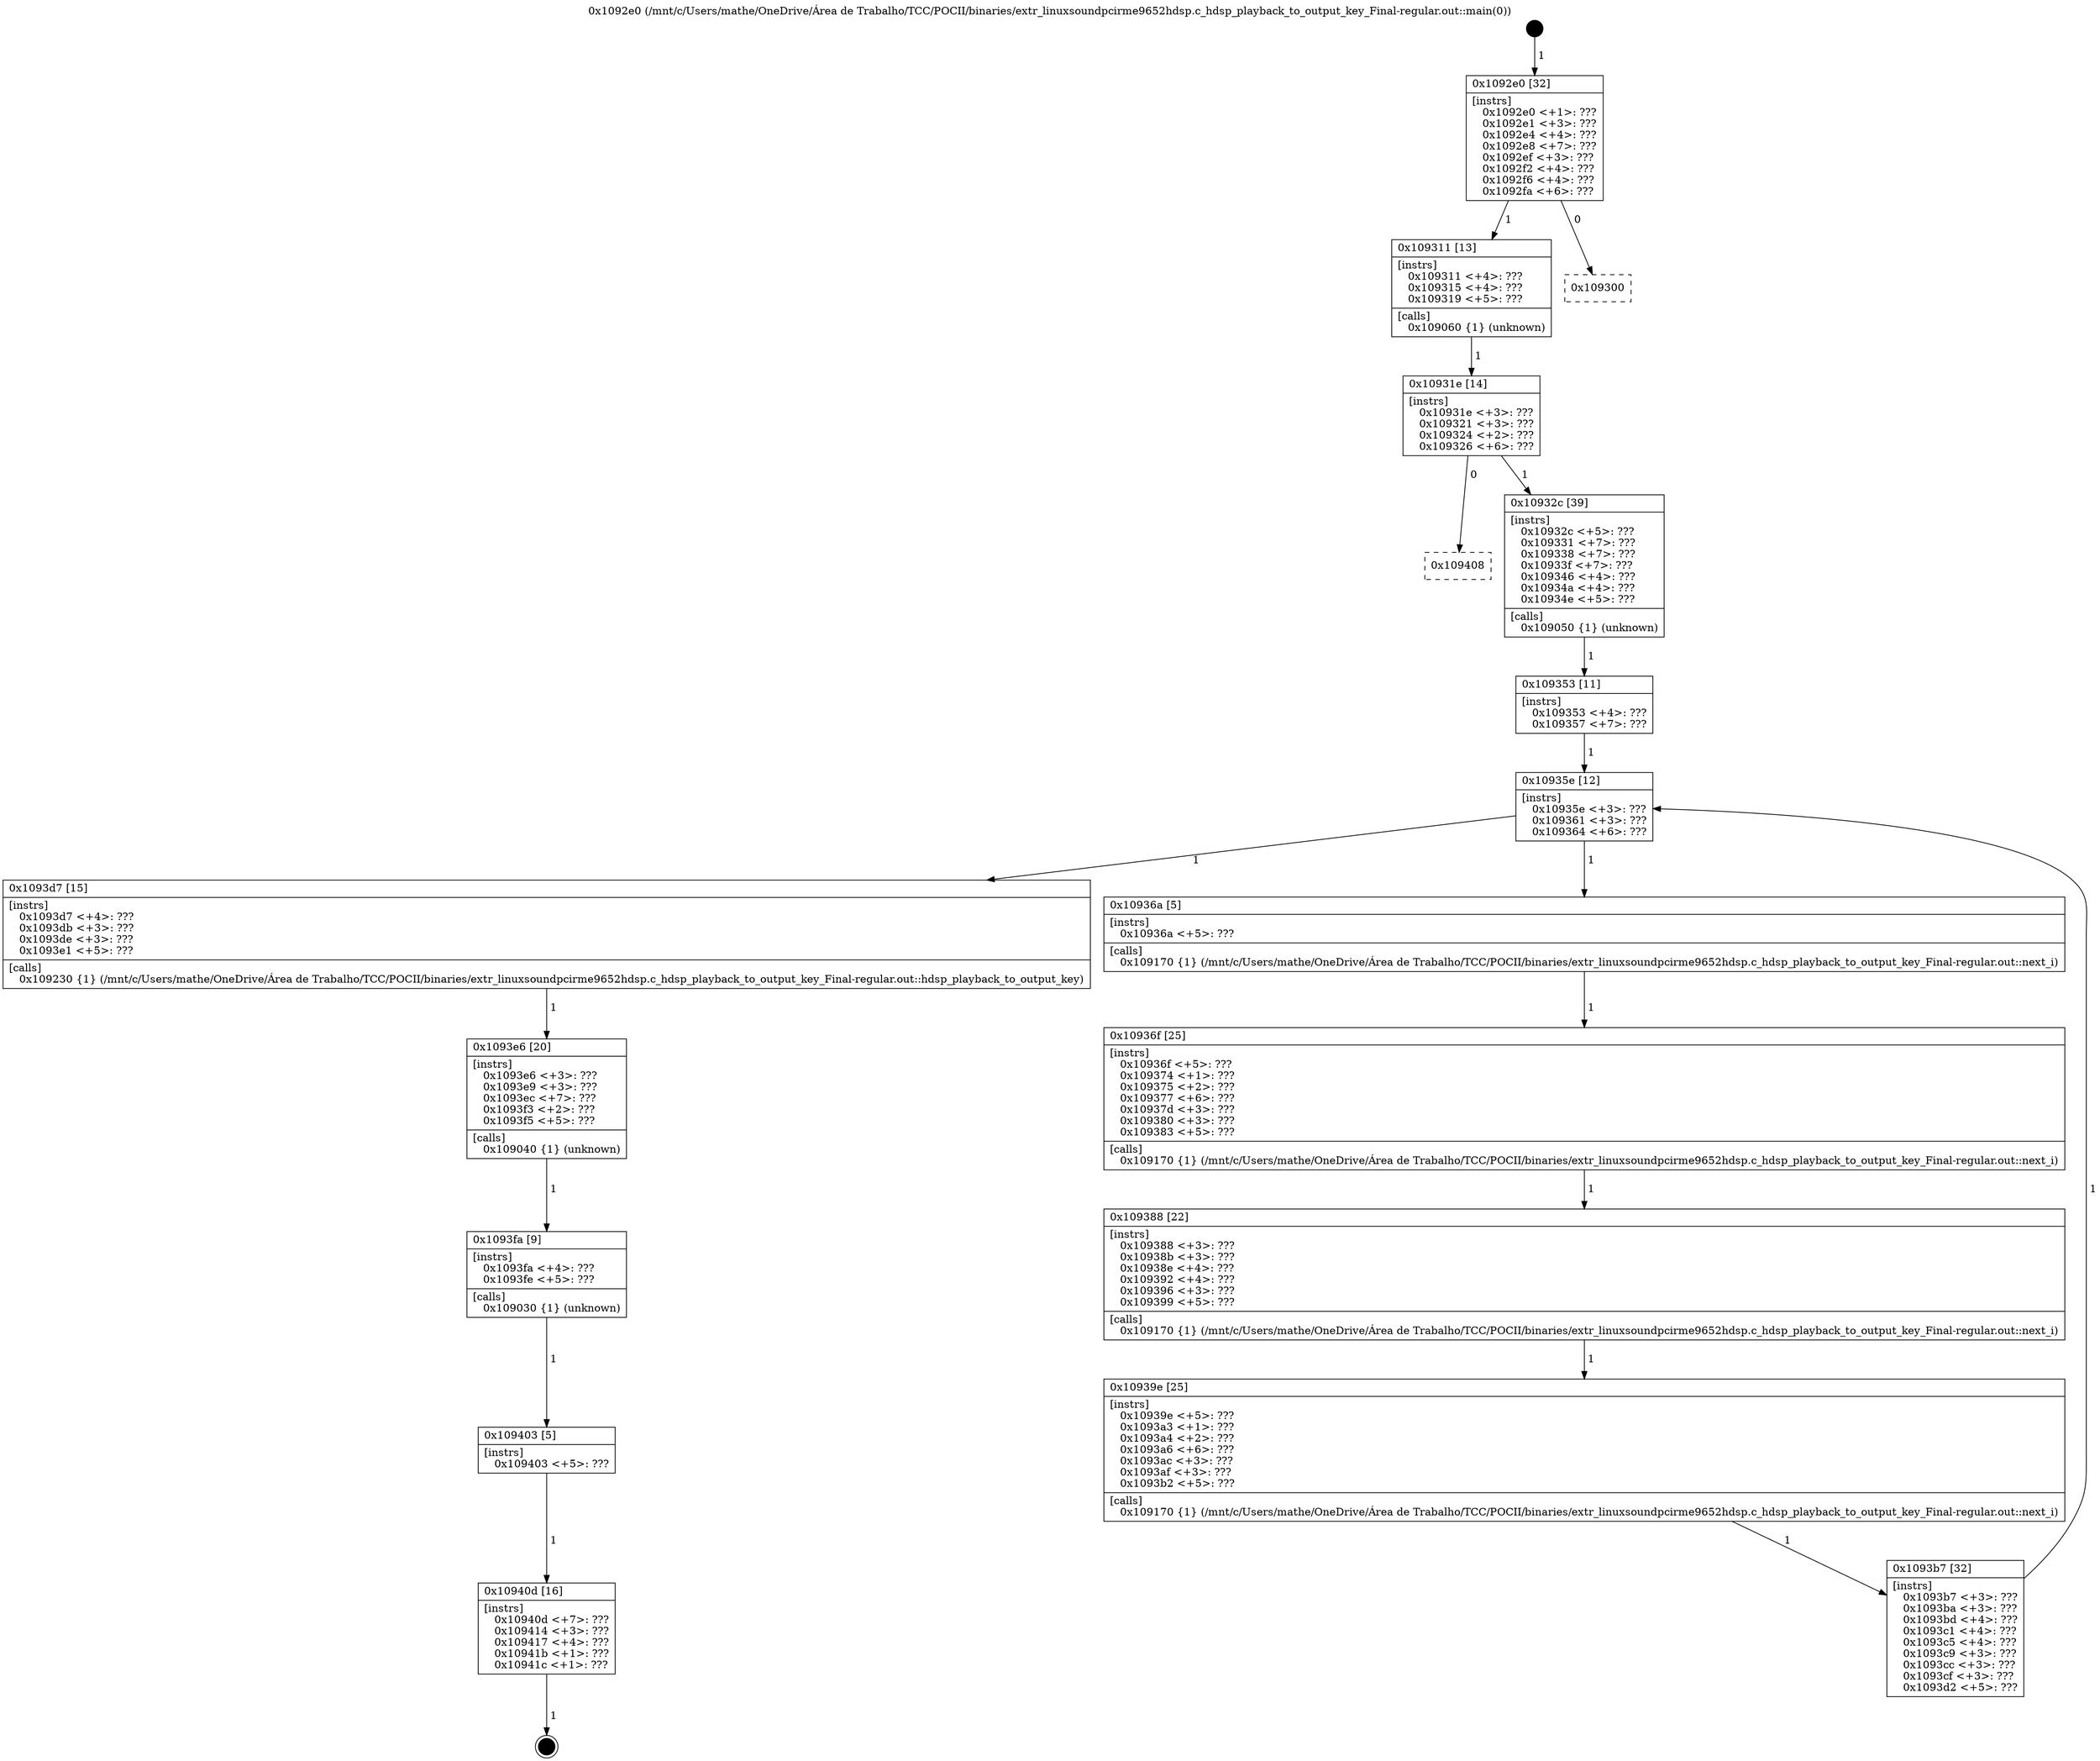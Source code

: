 digraph "0x1092e0" {
  label = "0x1092e0 (/mnt/c/Users/mathe/OneDrive/Área de Trabalho/TCC/POCII/binaries/extr_linuxsoundpcirme9652hdsp.c_hdsp_playback_to_output_key_Final-regular.out::main(0))"
  labelloc = "t"
  node[shape=record]

  Entry [label="",width=0.3,height=0.3,shape=circle,fillcolor=black,style=filled]
  "0x1092e0" [label="{
     0x1092e0 [32]\l
     | [instrs]\l
     &nbsp;&nbsp;0x1092e0 \<+1\>: ???\l
     &nbsp;&nbsp;0x1092e1 \<+3\>: ???\l
     &nbsp;&nbsp;0x1092e4 \<+4\>: ???\l
     &nbsp;&nbsp;0x1092e8 \<+7\>: ???\l
     &nbsp;&nbsp;0x1092ef \<+3\>: ???\l
     &nbsp;&nbsp;0x1092f2 \<+4\>: ???\l
     &nbsp;&nbsp;0x1092f6 \<+4\>: ???\l
     &nbsp;&nbsp;0x1092fa \<+6\>: ???\l
  }"]
  "0x109311" [label="{
     0x109311 [13]\l
     | [instrs]\l
     &nbsp;&nbsp;0x109311 \<+4\>: ???\l
     &nbsp;&nbsp;0x109315 \<+4\>: ???\l
     &nbsp;&nbsp;0x109319 \<+5\>: ???\l
     | [calls]\l
     &nbsp;&nbsp;0x109060 \{1\} (unknown)\l
  }"]
  "0x109300" [label="{
     0x109300\l
  }", style=dashed]
  "0x10931e" [label="{
     0x10931e [14]\l
     | [instrs]\l
     &nbsp;&nbsp;0x10931e \<+3\>: ???\l
     &nbsp;&nbsp;0x109321 \<+3\>: ???\l
     &nbsp;&nbsp;0x109324 \<+2\>: ???\l
     &nbsp;&nbsp;0x109326 \<+6\>: ???\l
  }"]
  "0x109408" [label="{
     0x109408\l
  }", style=dashed]
  "0x10932c" [label="{
     0x10932c [39]\l
     | [instrs]\l
     &nbsp;&nbsp;0x10932c \<+5\>: ???\l
     &nbsp;&nbsp;0x109331 \<+7\>: ???\l
     &nbsp;&nbsp;0x109338 \<+7\>: ???\l
     &nbsp;&nbsp;0x10933f \<+7\>: ???\l
     &nbsp;&nbsp;0x109346 \<+4\>: ???\l
     &nbsp;&nbsp;0x10934a \<+4\>: ???\l
     &nbsp;&nbsp;0x10934e \<+5\>: ???\l
     | [calls]\l
     &nbsp;&nbsp;0x109050 \{1\} (unknown)\l
  }"]
  Exit [label="",width=0.3,height=0.3,shape=circle,fillcolor=black,style=filled,peripheries=2]
  "0x10935e" [label="{
     0x10935e [12]\l
     | [instrs]\l
     &nbsp;&nbsp;0x10935e \<+3\>: ???\l
     &nbsp;&nbsp;0x109361 \<+3\>: ???\l
     &nbsp;&nbsp;0x109364 \<+6\>: ???\l
  }"]
  "0x1093d7" [label="{
     0x1093d7 [15]\l
     | [instrs]\l
     &nbsp;&nbsp;0x1093d7 \<+4\>: ???\l
     &nbsp;&nbsp;0x1093db \<+3\>: ???\l
     &nbsp;&nbsp;0x1093de \<+3\>: ???\l
     &nbsp;&nbsp;0x1093e1 \<+5\>: ???\l
     | [calls]\l
     &nbsp;&nbsp;0x109230 \{1\} (/mnt/c/Users/mathe/OneDrive/Área de Trabalho/TCC/POCII/binaries/extr_linuxsoundpcirme9652hdsp.c_hdsp_playback_to_output_key_Final-regular.out::hdsp_playback_to_output_key)\l
  }"]
  "0x10936a" [label="{
     0x10936a [5]\l
     | [instrs]\l
     &nbsp;&nbsp;0x10936a \<+5\>: ???\l
     | [calls]\l
     &nbsp;&nbsp;0x109170 \{1\} (/mnt/c/Users/mathe/OneDrive/Área de Trabalho/TCC/POCII/binaries/extr_linuxsoundpcirme9652hdsp.c_hdsp_playback_to_output_key_Final-regular.out::next_i)\l
  }"]
  "0x10936f" [label="{
     0x10936f [25]\l
     | [instrs]\l
     &nbsp;&nbsp;0x10936f \<+5\>: ???\l
     &nbsp;&nbsp;0x109374 \<+1\>: ???\l
     &nbsp;&nbsp;0x109375 \<+2\>: ???\l
     &nbsp;&nbsp;0x109377 \<+6\>: ???\l
     &nbsp;&nbsp;0x10937d \<+3\>: ???\l
     &nbsp;&nbsp;0x109380 \<+3\>: ???\l
     &nbsp;&nbsp;0x109383 \<+5\>: ???\l
     | [calls]\l
     &nbsp;&nbsp;0x109170 \{1\} (/mnt/c/Users/mathe/OneDrive/Área de Trabalho/TCC/POCII/binaries/extr_linuxsoundpcirme9652hdsp.c_hdsp_playback_to_output_key_Final-regular.out::next_i)\l
  }"]
  "0x109388" [label="{
     0x109388 [22]\l
     | [instrs]\l
     &nbsp;&nbsp;0x109388 \<+3\>: ???\l
     &nbsp;&nbsp;0x10938b \<+3\>: ???\l
     &nbsp;&nbsp;0x10938e \<+4\>: ???\l
     &nbsp;&nbsp;0x109392 \<+4\>: ???\l
     &nbsp;&nbsp;0x109396 \<+3\>: ???\l
     &nbsp;&nbsp;0x109399 \<+5\>: ???\l
     | [calls]\l
     &nbsp;&nbsp;0x109170 \{1\} (/mnt/c/Users/mathe/OneDrive/Área de Trabalho/TCC/POCII/binaries/extr_linuxsoundpcirme9652hdsp.c_hdsp_playback_to_output_key_Final-regular.out::next_i)\l
  }"]
  "0x10939e" [label="{
     0x10939e [25]\l
     | [instrs]\l
     &nbsp;&nbsp;0x10939e \<+5\>: ???\l
     &nbsp;&nbsp;0x1093a3 \<+1\>: ???\l
     &nbsp;&nbsp;0x1093a4 \<+2\>: ???\l
     &nbsp;&nbsp;0x1093a6 \<+6\>: ???\l
     &nbsp;&nbsp;0x1093ac \<+3\>: ???\l
     &nbsp;&nbsp;0x1093af \<+3\>: ???\l
     &nbsp;&nbsp;0x1093b2 \<+5\>: ???\l
     | [calls]\l
     &nbsp;&nbsp;0x109170 \{1\} (/mnt/c/Users/mathe/OneDrive/Área de Trabalho/TCC/POCII/binaries/extr_linuxsoundpcirme9652hdsp.c_hdsp_playback_to_output_key_Final-regular.out::next_i)\l
  }"]
  "0x1093b7" [label="{
     0x1093b7 [32]\l
     | [instrs]\l
     &nbsp;&nbsp;0x1093b7 \<+3\>: ???\l
     &nbsp;&nbsp;0x1093ba \<+3\>: ???\l
     &nbsp;&nbsp;0x1093bd \<+4\>: ???\l
     &nbsp;&nbsp;0x1093c1 \<+4\>: ???\l
     &nbsp;&nbsp;0x1093c5 \<+4\>: ???\l
     &nbsp;&nbsp;0x1093c9 \<+3\>: ???\l
     &nbsp;&nbsp;0x1093cc \<+3\>: ???\l
     &nbsp;&nbsp;0x1093cf \<+3\>: ???\l
     &nbsp;&nbsp;0x1093d2 \<+5\>: ???\l
  }"]
  "0x109353" [label="{
     0x109353 [11]\l
     | [instrs]\l
     &nbsp;&nbsp;0x109353 \<+4\>: ???\l
     &nbsp;&nbsp;0x109357 \<+7\>: ???\l
  }"]
  "0x1093e6" [label="{
     0x1093e6 [20]\l
     | [instrs]\l
     &nbsp;&nbsp;0x1093e6 \<+3\>: ???\l
     &nbsp;&nbsp;0x1093e9 \<+3\>: ???\l
     &nbsp;&nbsp;0x1093ec \<+7\>: ???\l
     &nbsp;&nbsp;0x1093f3 \<+2\>: ???\l
     &nbsp;&nbsp;0x1093f5 \<+5\>: ???\l
     | [calls]\l
     &nbsp;&nbsp;0x109040 \{1\} (unknown)\l
  }"]
  "0x1093fa" [label="{
     0x1093fa [9]\l
     | [instrs]\l
     &nbsp;&nbsp;0x1093fa \<+4\>: ???\l
     &nbsp;&nbsp;0x1093fe \<+5\>: ???\l
     | [calls]\l
     &nbsp;&nbsp;0x109030 \{1\} (unknown)\l
  }"]
  "0x109403" [label="{
     0x109403 [5]\l
     | [instrs]\l
     &nbsp;&nbsp;0x109403 \<+5\>: ???\l
  }"]
  "0x10940d" [label="{
     0x10940d [16]\l
     | [instrs]\l
     &nbsp;&nbsp;0x10940d \<+7\>: ???\l
     &nbsp;&nbsp;0x109414 \<+3\>: ???\l
     &nbsp;&nbsp;0x109417 \<+4\>: ???\l
     &nbsp;&nbsp;0x10941b \<+1\>: ???\l
     &nbsp;&nbsp;0x10941c \<+1\>: ???\l
  }"]
  Entry -> "0x1092e0" [label=" 1"]
  "0x1092e0" -> "0x109311" [label=" 1"]
  "0x1092e0" -> "0x109300" [label=" 0"]
  "0x109311" -> "0x10931e" [label=" 1"]
  "0x10931e" -> "0x109408" [label=" 0"]
  "0x10931e" -> "0x10932c" [label=" 1"]
  "0x10940d" -> Exit [label=" 1"]
  "0x10932c" -> "0x109353" [label=" 1"]
  "0x10935e" -> "0x1093d7" [label=" 1"]
  "0x10935e" -> "0x10936a" [label=" 1"]
  "0x10936a" -> "0x10936f" [label=" 1"]
  "0x10936f" -> "0x109388" [label=" 1"]
  "0x109388" -> "0x10939e" [label=" 1"]
  "0x10939e" -> "0x1093b7" [label=" 1"]
  "0x109353" -> "0x10935e" [label=" 1"]
  "0x1093b7" -> "0x10935e" [label=" 1"]
  "0x1093d7" -> "0x1093e6" [label=" 1"]
  "0x1093e6" -> "0x1093fa" [label=" 1"]
  "0x1093fa" -> "0x109403" [label=" 1"]
  "0x109403" -> "0x10940d" [label=" 1"]
}
